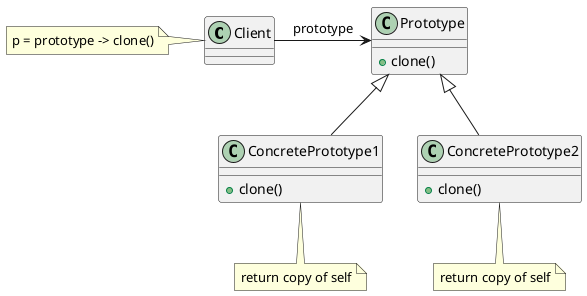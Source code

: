 @startuml

Client -right-> Prototype :prototype
Prototype <|-- ConcretePrototype1
Prototype <|-- ConcretePrototype2

class Client{
}
note left of Client
p = prototype -> clone()
end note

class Prototype{
+ clone()
}

class ConcretePrototype1{
+ clone()
}
note bottom of ConcretePrototype1
return copy of self
end note
class ConcretePrototype2{
+ clone()
}
note bottom of ConcretePrototype2
return copy of self
end note
@enduml